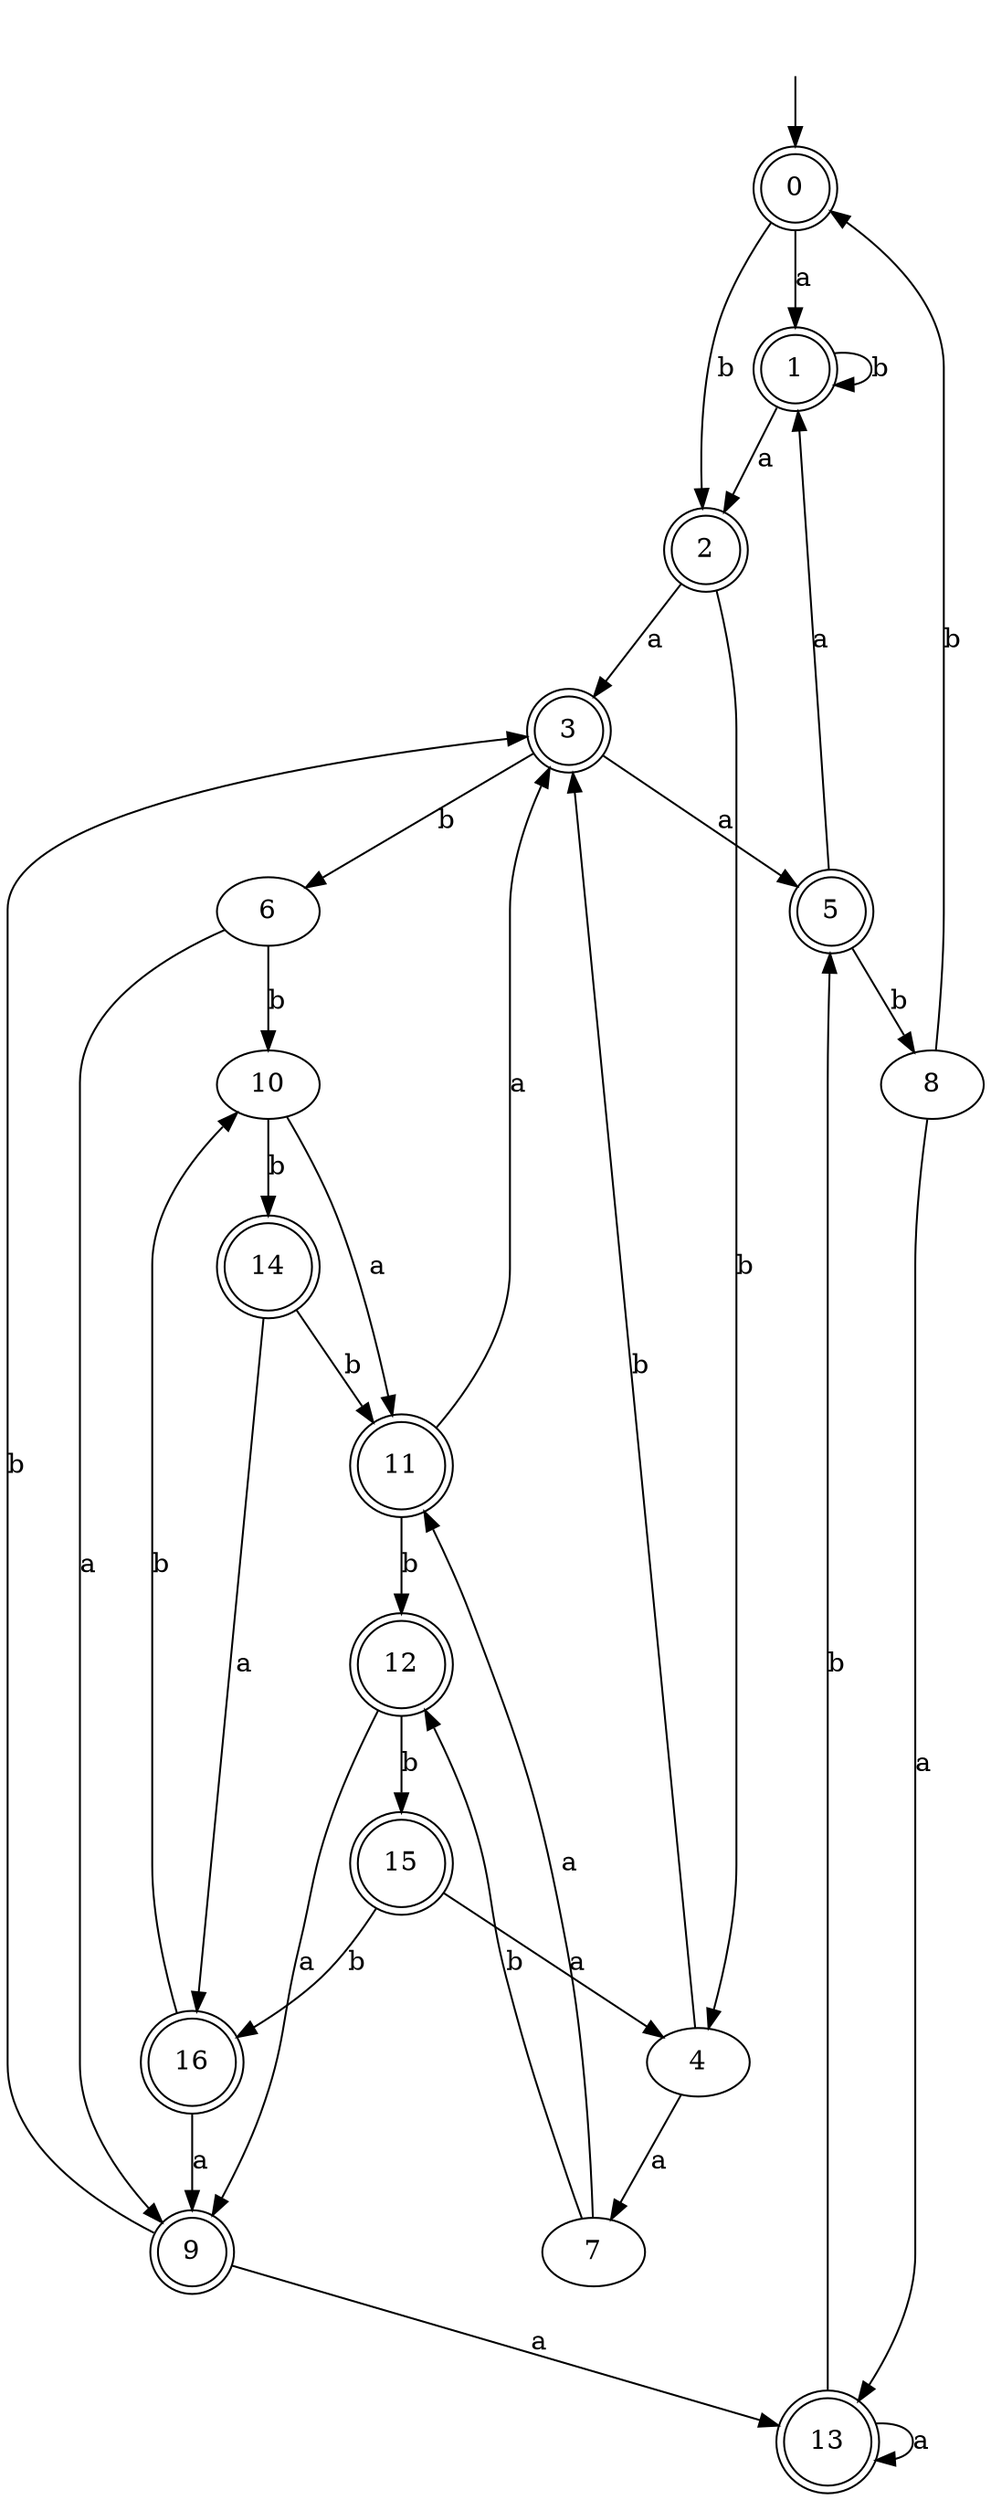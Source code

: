 digraph RandomDFA {
  __start0 [label="", shape=none];
  __start0 -> 0 [label=""];
  0 [shape=circle] [shape=doublecircle]
  0 -> 1 [label="a"]
  0 -> 2 [label="b"]
  1 [shape=doublecircle]
  1 -> 2 [label="a"]
  1 -> 1 [label="b"]
  2 [shape=doublecircle]
  2 -> 3 [label="a"]
  2 -> 4 [label="b"]
  3 [shape=doublecircle]
  3 -> 5 [label="a"]
  3 -> 6 [label="b"]
  4
  4 -> 7 [label="a"]
  4 -> 3 [label="b"]
  5 [shape=doublecircle]
  5 -> 1 [label="a"]
  5 -> 8 [label="b"]
  6
  6 -> 9 [label="a"]
  6 -> 10 [label="b"]
  7
  7 -> 11 [label="a"]
  7 -> 12 [label="b"]
  8
  8 -> 13 [label="a"]
  8 -> 0 [label="b"]
  9 [shape=doublecircle]
  9 -> 13 [label="a"]
  9 -> 3 [label="b"]
  10
  10 -> 11 [label="a"]
  10 -> 14 [label="b"]
  11 [shape=doublecircle]
  11 -> 3 [label="a"]
  11 -> 12 [label="b"]
  12 [shape=doublecircle]
  12 -> 9 [label="a"]
  12 -> 15 [label="b"]
  13 [shape=doublecircle]
  13 -> 13 [label="a"]
  13 -> 5 [label="b"]
  14 [shape=doublecircle]
  14 -> 16 [label="a"]
  14 -> 11 [label="b"]
  15 [shape=doublecircle]
  15 -> 4 [label="a"]
  15 -> 16 [label="b"]
  16 [shape=doublecircle]
  16 -> 9 [label="a"]
  16 -> 10 [label="b"]
}
